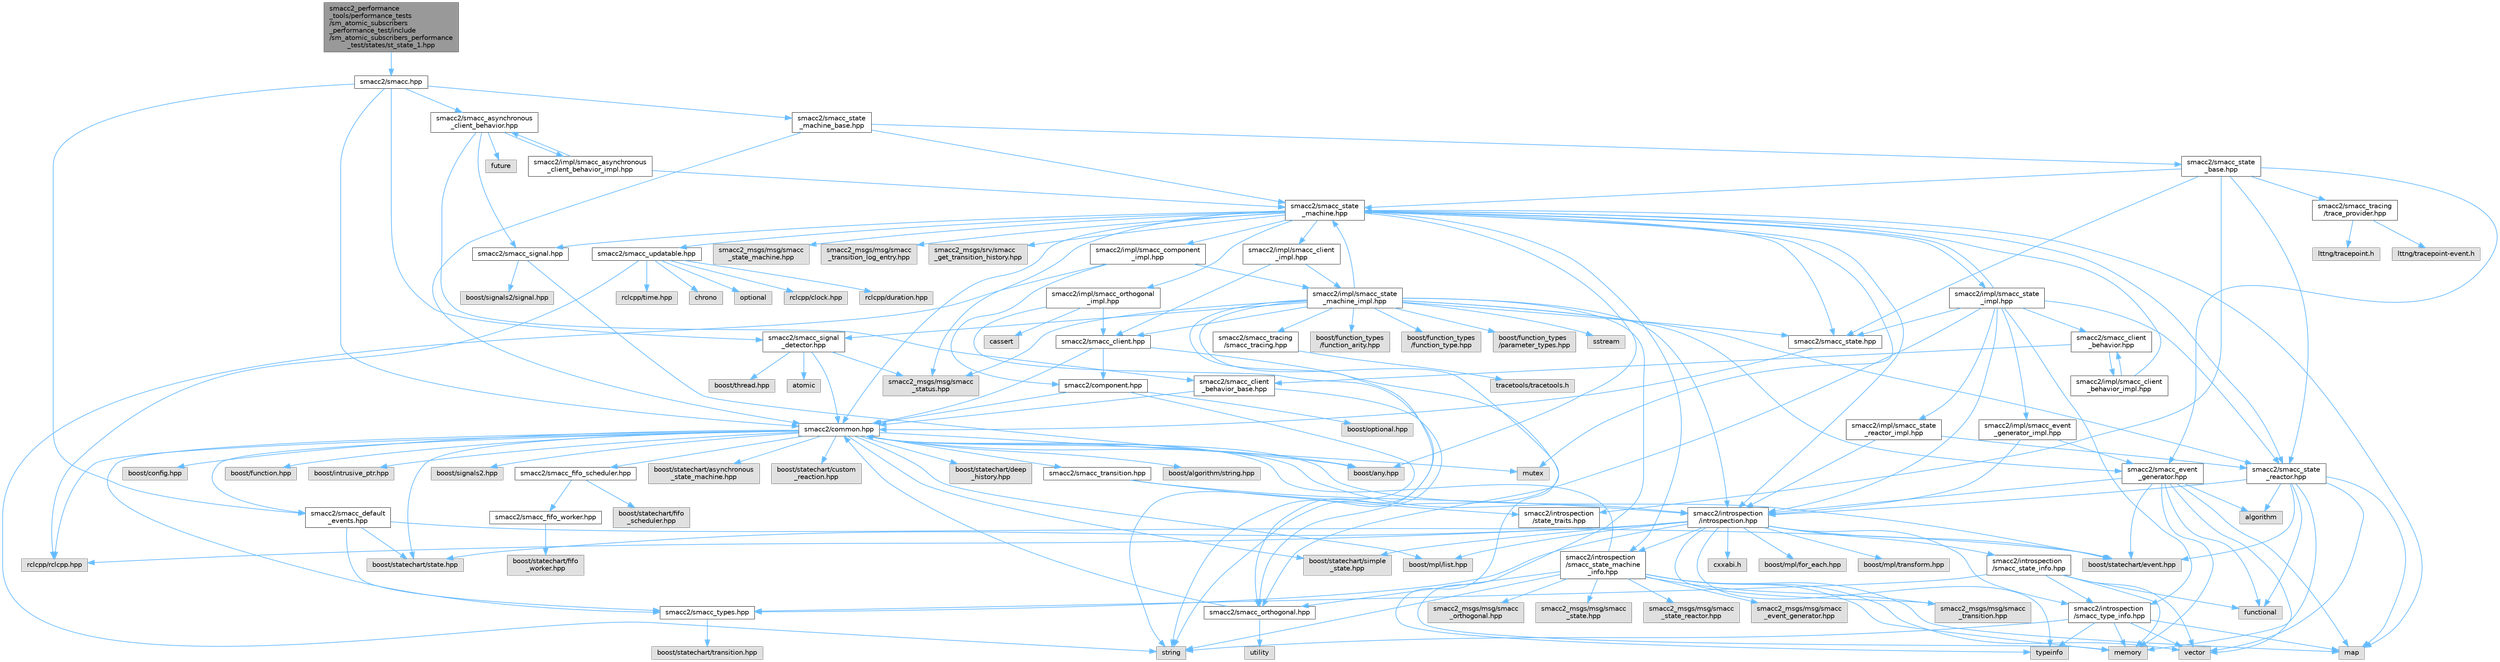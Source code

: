 digraph "smacc2_performance_tools/performance_tests/sm_atomic_subscribers_performance_test/include/sm_atomic_subscribers_performance_test/states/st_state_1.hpp"
{
 // LATEX_PDF_SIZE
  bgcolor="transparent";
  edge [fontname=Helvetica,fontsize=10,labelfontname=Helvetica,labelfontsize=10];
  node [fontname=Helvetica,fontsize=10,shape=box,height=0.2,width=0.4];
  Node1 [label="smacc2_performance\l_tools/performance_tests\l/sm_atomic_subscribers\l_performance_test/include\l/sm_atomic_subscribers_performance\l_test/states/st_state_1.hpp",height=0.2,width=0.4,color="gray40", fillcolor="grey60", style="filled", fontcolor="black",tooltip=" "];
  Node1 -> Node2 [color="steelblue1",style="solid"];
  Node2 [label="smacc2/smacc.hpp",height=0.2,width=0.4,color="grey40", fillcolor="white", style="filled",URL="$smacc_8hpp.html",tooltip=" "];
  Node2 -> Node3 [color="steelblue1",style="solid"];
  Node3 [label="smacc2/common.hpp",height=0.2,width=0.4,color="grey40", fillcolor="white", style="filled",URL="$include_2smacc2_2common_8hpp.html",tooltip=" "];
  Node3 -> Node4 [color="steelblue1",style="solid"];
  Node4 [label="boost/statechart/asynchronous\l_state_machine.hpp",height=0.2,width=0.4,color="grey60", fillcolor="#E0E0E0", style="filled",tooltip=" "];
  Node3 -> Node5 [color="steelblue1",style="solid"];
  Node5 [label="boost/statechart/custom\l_reaction.hpp",height=0.2,width=0.4,color="grey60", fillcolor="#E0E0E0", style="filled",tooltip=" "];
  Node3 -> Node6 [color="steelblue1",style="solid"];
  Node6 [label="boost/statechart/deep\l_history.hpp",height=0.2,width=0.4,color="grey60", fillcolor="#E0E0E0", style="filled",tooltip=" "];
  Node3 -> Node7 [color="steelblue1",style="solid"];
  Node7 [label="boost/statechart/event.hpp",height=0.2,width=0.4,color="grey60", fillcolor="#E0E0E0", style="filled",tooltip=" "];
  Node3 -> Node8 [color="steelblue1",style="solid"];
  Node8 [label="boost/statechart/simple\l_state.hpp",height=0.2,width=0.4,color="grey60", fillcolor="#E0E0E0", style="filled",tooltip=" "];
  Node3 -> Node9 [color="steelblue1",style="solid"];
  Node9 [label="boost/statechart/state.hpp",height=0.2,width=0.4,color="grey60", fillcolor="#E0E0E0", style="filled",tooltip=" "];
  Node3 -> Node10 [color="steelblue1",style="solid"];
  Node10 [label="boost/algorithm/string.hpp",height=0.2,width=0.4,color="grey60", fillcolor="#E0E0E0", style="filled",tooltip=" "];
  Node3 -> Node11 [color="steelblue1",style="solid"];
  Node11 [label="boost/any.hpp",height=0.2,width=0.4,color="grey60", fillcolor="#E0E0E0", style="filled",tooltip=" "];
  Node3 -> Node12 [color="steelblue1",style="solid"];
  Node12 [label="boost/config.hpp",height=0.2,width=0.4,color="grey60", fillcolor="#E0E0E0", style="filled",tooltip=" "];
  Node3 -> Node13 [color="steelblue1",style="solid"];
  Node13 [label="boost/function.hpp",height=0.2,width=0.4,color="grey60", fillcolor="#E0E0E0", style="filled",tooltip=" "];
  Node3 -> Node14 [color="steelblue1",style="solid"];
  Node14 [label="boost/intrusive_ptr.hpp",height=0.2,width=0.4,color="grey60", fillcolor="#E0E0E0", style="filled",tooltip=" "];
  Node3 -> Node15 [color="steelblue1",style="solid"];
  Node15 [label="boost/mpl/list.hpp",height=0.2,width=0.4,color="grey60", fillcolor="#E0E0E0", style="filled",tooltip=" "];
  Node3 -> Node16 [color="steelblue1",style="solid"];
  Node16 [label="boost/signals2.hpp",height=0.2,width=0.4,color="grey60", fillcolor="#E0E0E0", style="filled",tooltip=" "];
  Node3 -> Node17 [color="steelblue1",style="solid"];
  Node17 [label="mutex",height=0.2,width=0.4,color="grey60", fillcolor="#E0E0E0", style="filled",tooltip=" "];
  Node3 -> Node18 [color="steelblue1",style="solid"];
  Node18 [label="rclcpp/rclcpp.hpp",height=0.2,width=0.4,color="grey60", fillcolor="#E0E0E0", style="filled",tooltip=" "];
  Node3 -> Node19 [color="steelblue1",style="solid"];
  Node19 [label="smacc2/introspection\l/introspection.hpp",height=0.2,width=0.4,color="grey40", fillcolor="white", style="filled",URL="$introspection_8hpp.html",tooltip=" "];
  Node19 -> Node7 [color="steelblue1",style="solid"];
  Node19 -> Node8 [color="steelblue1",style="solid"];
  Node19 -> Node9 [color="steelblue1",style="solid"];
  Node19 -> Node20 [color="steelblue1",style="solid"];
  Node20 [label="boost/mpl/for_each.hpp",height=0.2,width=0.4,color="grey60", fillcolor="#E0E0E0", style="filled",tooltip=" "];
  Node19 -> Node15 [color="steelblue1",style="solid"];
  Node19 -> Node21 [color="steelblue1",style="solid"];
  Node21 [label="boost/mpl/transform.hpp",height=0.2,width=0.4,color="grey60", fillcolor="#E0E0E0", style="filled",tooltip=" "];
  Node19 -> Node18 [color="steelblue1",style="solid"];
  Node19 -> Node22 [color="steelblue1",style="solid"];
  Node22 [label="typeinfo",height=0.2,width=0.4,color="grey60", fillcolor="#E0E0E0", style="filled",tooltip=" "];
  Node19 -> Node23 [color="steelblue1",style="solid"];
  Node23 [label="smacc2/introspection\l/smacc_state_info.hpp",height=0.2,width=0.4,color="grey40", fillcolor="white", style="filled",URL="$smacc__state__info_8hpp.html",tooltip=" "];
  Node23 -> Node24 [color="steelblue1",style="solid"];
  Node24 [label="functional",height=0.2,width=0.4,color="grey60", fillcolor="#E0E0E0", style="filled",tooltip=" "];
  Node23 -> Node25 [color="steelblue1",style="solid"];
  Node25 [label="memory",height=0.2,width=0.4,color="grey60", fillcolor="#E0E0E0", style="filled",tooltip=" "];
  Node23 -> Node26 [color="steelblue1",style="solid"];
  Node26 [label="smacc2/introspection\l/smacc_type_info.hpp",height=0.2,width=0.4,color="grey40", fillcolor="white", style="filled",URL="$smacc__type__info_8hpp.html",tooltip=" "];
  Node26 -> Node27 [color="steelblue1",style="solid"];
  Node27 [label="map",height=0.2,width=0.4,color="grey60", fillcolor="#E0E0E0", style="filled",tooltip=" "];
  Node26 -> Node25 [color="steelblue1",style="solid"];
  Node26 -> Node28 [color="steelblue1",style="solid"];
  Node28 [label="string",height=0.2,width=0.4,color="grey60", fillcolor="#E0E0E0", style="filled",tooltip=" "];
  Node26 -> Node22 [color="steelblue1",style="solid"];
  Node26 -> Node29 [color="steelblue1",style="solid"];
  Node29 [label="vector",height=0.2,width=0.4,color="grey60", fillcolor="#E0E0E0", style="filled",tooltip=" "];
  Node23 -> Node30 [color="steelblue1",style="solid"];
  Node30 [label="smacc2/smacc_types.hpp",height=0.2,width=0.4,color="grey40", fillcolor="white", style="filled",URL="$smacc__types_8hpp.html",tooltip=" "];
  Node30 -> Node31 [color="steelblue1",style="solid"];
  Node31 [label="boost/statechart/transition.hpp",height=0.2,width=0.4,color="grey60", fillcolor="#E0E0E0", style="filled",tooltip=" "];
  Node23 -> Node29 [color="steelblue1",style="solid"];
  Node19 -> Node26 [color="steelblue1",style="solid"];
  Node19 -> Node30 [color="steelblue1",style="solid"];
  Node19 -> Node32 [color="steelblue1",style="solid"];
  Node32 [label="cxxabi.h",height=0.2,width=0.4,color="grey60", fillcolor="#E0E0E0", style="filled",tooltip=" "];
  Node19 -> Node33 [color="steelblue1",style="solid"];
  Node33 [label="smacc2_msgs/msg/smacc\l_transition.hpp",height=0.2,width=0.4,color="grey60", fillcolor="#E0E0E0", style="filled",tooltip=" "];
  Node19 -> Node34 [color="steelblue1",style="solid"];
  Node34 [label="smacc2/introspection\l/smacc_state_machine\l_info.hpp",height=0.2,width=0.4,color="grey40", fillcolor="white", style="filled",URL="$smacc__state__machine__info_8hpp.html",tooltip=" "];
  Node34 -> Node27 [color="steelblue1",style="solid"];
  Node34 -> Node25 [color="steelblue1",style="solid"];
  Node34 -> Node28 [color="steelblue1",style="solid"];
  Node34 -> Node29 [color="steelblue1",style="solid"];
  Node34 -> Node3 [color="steelblue1",style="solid"];
  Node34 -> Node35 [color="steelblue1",style="solid"];
  Node35 [label="smacc2/smacc_orthogonal.hpp",height=0.2,width=0.4,color="grey40", fillcolor="white", style="filled",URL="$smacc__orthogonal_8hpp.html",tooltip=" "];
  Node35 -> Node3 [color="steelblue1",style="solid"];
  Node35 -> Node36 [color="steelblue1",style="solid"];
  Node36 [label="utility",height=0.2,width=0.4,color="grey60", fillcolor="#E0E0E0", style="filled",tooltip=" "];
  Node34 -> Node37 [color="steelblue1",style="solid"];
  Node37 [label="smacc2_msgs/msg/smacc\l_event_generator.hpp",height=0.2,width=0.4,color="grey60", fillcolor="#E0E0E0", style="filled",tooltip=" "];
  Node34 -> Node38 [color="steelblue1",style="solid"];
  Node38 [label="smacc2_msgs/msg/smacc\l_orthogonal.hpp",height=0.2,width=0.4,color="grey60", fillcolor="#E0E0E0", style="filled",tooltip=" "];
  Node34 -> Node39 [color="steelblue1",style="solid"];
  Node39 [label="smacc2_msgs/msg/smacc\l_state.hpp",height=0.2,width=0.4,color="grey60", fillcolor="#E0E0E0", style="filled",tooltip=" "];
  Node34 -> Node40 [color="steelblue1",style="solid"];
  Node40 [label="smacc2_msgs/msg/smacc\l_state_reactor.hpp",height=0.2,width=0.4,color="grey60", fillcolor="#E0E0E0", style="filled",tooltip=" "];
  Node34 -> Node33 [color="steelblue1",style="solid"];
  Node3 -> Node41 [color="steelblue1",style="solid"];
  Node41 [label="smacc2/smacc_fifo_scheduler.hpp",height=0.2,width=0.4,color="grey40", fillcolor="white", style="filled",URL="$smacc__fifo__scheduler_8hpp.html",tooltip=" "];
  Node41 -> Node42 [color="steelblue1",style="solid"];
  Node42 [label="boost/statechart/fifo\l_scheduler.hpp",height=0.2,width=0.4,color="grey60", fillcolor="#E0E0E0", style="filled",tooltip=" "];
  Node41 -> Node43 [color="steelblue1",style="solid"];
  Node43 [label="smacc2/smacc_fifo_worker.hpp",height=0.2,width=0.4,color="grey40", fillcolor="white", style="filled",URL="$smacc__fifo__worker_8hpp.html",tooltip=" "];
  Node43 -> Node44 [color="steelblue1",style="solid"];
  Node44 [label="boost/statechart/fifo\l_worker.hpp",height=0.2,width=0.4,color="grey60", fillcolor="#E0E0E0", style="filled",tooltip=" "];
  Node3 -> Node30 [color="steelblue1",style="solid"];
  Node3 -> Node45 [color="steelblue1",style="solid"];
  Node45 [label="smacc2/smacc_default\l_events.hpp",height=0.2,width=0.4,color="grey40", fillcolor="white", style="filled",URL="$smacc__default__events_8hpp.html",tooltip=" "];
  Node45 -> Node30 [color="steelblue1",style="solid"];
  Node45 -> Node7 [color="steelblue1",style="solid"];
  Node45 -> Node9 [color="steelblue1",style="solid"];
  Node3 -> Node46 [color="steelblue1",style="solid"];
  Node46 [label="smacc2/smacc_transition.hpp",height=0.2,width=0.4,color="grey40", fillcolor="white", style="filled",URL="$smacc__transition_8hpp.html",tooltip=" "];
  Node46 -> Node19 [color="steelblue1",style="solid"];
  Node46 -> Node47 [color="steelblue1",style="solid"];
  Node47 [label="smacc2/introspection\l/state_traits.hpp",height=0.2,width=0.4,color="grey40", fillcolor="white", style="filled",URL="$state__traits_8hpp.html",tooltip=" "];
  Node2 -> Node48 [color="steelblue1",style="solid"];
  Node48 [label="smacc2/smacc_asynchronous\l_client_behavior.hpp",height=0.2,width=0.4,color="grey40", fillcolor="white", style="filled",URL="$smacc__asynchronous__client__behavior_8hpp.html",tooltip=" "];
  Node48 -> Node49 [color="steelblue1",style="solid"];
  Node49 [label="future",height=0.2,width=0.4,color="grey60", fillcolor="#E0E0E0", style="filled",tooltip=" "];
  Node48 -> Node50 [color="steelblue1",style="solid"];
  Node50 [label="smacc2/smacc_client\l_behavior_base.hpp",height=0.2,width=0.4,color="grey40", fillcolor="white", style="filled",URL="$smacc__client__behavior__base_8hpp.html",tooltip=" "];
  Node50 -> Node28 [color="steelblue1",style="solid"];
  Node50 -> Node3 [color="steelblue1",style="solid"];
  Node48 -> Node51 [color="steelblue1",style="solid"];
  Node51 [label="smacc2/smacc_signal.hpp",height=0.2,width=0.4,color="grey40", fillcolor="white", style="filled",URL="$smacc__signal_8hpp.html",tooltip=" "];
  Node51 -> Node11 [color="steelblue1",style="solid"];
  Node51 -> Node52 [color="steelblue1",style="solid"];
  Node52 [label="boost/signals2/signal.hpp",height=0.2,width=0.4,color="grey60", fillcolor="#E0E0E0", style="filled",tooltip=" "];
  Node48 -> Node53 [color="steelblue1",style="solid"];
  Node53 [label="smacc2/impl/smacc_asynchronous\l_client_behavior_impl.hpp",height=0.2,width=0.4,color="grey40", fillcolor="white", style="filled",URL="$smacc__asynchronous__client__behavior__impl_8hpp.html",tooltip=" "];
  Node53 -> Node48 [color="steelblue1",style="solid"];
  Node53 -> Node54 [color="steelblue1",style="solid"];
  Node54 [label="smacc2/smacc_state\l_machine.hpp",height=0.2,width=0.4,color="grey40", fillcolor="white", style="filled",URL="$smacc__state__machine_8hpp.html",tooltip=" "];
  Node54 -> Node11 [color="steelblue1",style="solid"];
  Node54 -> Node27 [color="steelblue1",style="solid"];
  Node54 -> Node17 [color="steelblue1",style="solid"];
  Node54 -> Node3 [color="steelblue1",style="solid"];
  Node54 -> Node19 [color="steelblue1",style="solid"];
  Node54 -> Node34 [color="steelblue1",style="solid"];
  Node54 -> Node51 [color="steelblue1",style="solid"];
  Node54 -> Node55 [color="steelblue1",style="solid"];
  Node55 [label="smacc2/smacc_updatable.hpp",height=0.2,width=0.4,color="grey40", fillcolor="white", style="filled",URL="$smacc__updatable_8hpp.html",tooltip=" "];
  Node55 -> Node56 [color="steelblue1",style="solid"];
  Node56 [label="chrono",height=0.2,width=0.4,color="grey60", fillcolor="#E0E0E0", style="filled",tooltip=" "];
  Node55 -> Node57 [color="steelblue1",style="solid"];
  Node57 [label="optional",height=0.2,width=0.4,color="grey60", fillcolor="#E0E0E0", style="filled",tooltip=" "];
  Node55 -> Node58 [color="steelblue1",style="solid"];
  Node58 [label="rclcpp/clock.hpp",height=0.2,width=0.4,color="grey60", fillcolor="#E0E0E0", style="filled",tooltip=" "];
  Node55 -> Node59 [color="steelblue1",style="solid"];
  Node59 [label="rclcpp/duration.hpp",height=0.2,width=0.4,color="grey60", fillcolor="#E0E0E0", style="filled",tooltip=" "];
  Node55 -> Node18 [color="steelblue1",style="solid"];
  Node55 -> Node60 [color="steelblue1",style="solid"];
  Node60 [label="rclcpp/time.hpp",height=0.2,width=0.4,color="grey60", fillcolor="#E0E0E0", style="filled",tooltip=" "];
  Node54 -> Node61 [color="steelblue1",style="solid"];
  Node61 [label="smacc2_msgs/msg/smacc\l_state_machine.hpp",height=0.2,width=0.4,color="grey60", fillcolor="#E0E0E0", style="filled",tooltip=" "];
  Node54 -> Node62 [color="steelblue1",style="solid"];
  Node62 [label="smacc2_msgs/msg/smacc\l_status.hpp",height=0.2,width=0.4,color="grey60", fillcolor="#E0E0E0", style="filled",tooltip=" "];
  Node54 -> Node63 [color="steelblue1",style="solid"];
  Node63 [label="smacc2_msgs/msg/smacc\l_transition_log_entry.hpp",height=0.2,width=0.4,color="grey60", fillcolor="#E0E0E0", style="filled",tooltip=" "];
  Node54 -> Node64 [color="steelblue1",style="solid"];
  Node64 [label="smacc2_msgs/srv/smacc\l_get_transition_history.hpp",height=0.2,width=0.4,color="grey60", fillcolor="#E0E0E0", style="filled",tooltip=" "];
  Node54 -> Node65 [color="steelblue1",style="solid"];
  Node65 [label="smacc2/smacc_state.hpp",height=0.2,width=0.4,color="grey40", fillcolor="white", style="filled",URL="$smacc__state_8hpp.html",tooltip=" "];
  Node65 -> Node3 [color="steelblue1",style="solid"];
  Node54 -> Node66 [color="steelblue1",style="solid"];
  Node66 [label="smacc2/smacc_state\l_reactor.hpp",height=0.2,width=0.4,color="grey40", fillcolor="white", style="filled",URL="$smacc__state__reactor_8hpp.html",tooltip=" "];
  Node66 -> Node67 [color="steelblue1",style="solid"];
  Node67 [label="algorithm",height=0.2,width=0.4,color="grey60", fillcolor="#E0E0E0", style="filled",tooltip=" "];
  Node66 -> Node7 [color="steelblue1",style="solid"];
  Node66 -> Node24 [color="steelblue1",style="solid"];
  Node66 -> Node27 [color="steelblue1",style="solid"];
  Node66 -> Node25 [color="steelblue1",style="solid"];
  Node66 -> Node19 [color="steelblue1",style="solid"];
  Node66 -> Node29 [color="steelblue1",style="solid"];
  Node54 -> Node68 [color="steelblue1",style="solid"];
  Node68 [label="smacc2/impl/smacc_client\l_impl.hpp",height=0.2,width=0.4,color="grey40", fillcolor="white", style="filled",URL="$smacc__client__impl_8hpp.html",tooltip=" "];
  Node68 -> Node69 [color="steelblue1",style="solid"];
  Node69 [label="smacc2/impl/smacc_state\l_machine_impl.hpp",height=0.2,width=0.4,color="grey40", fillcolor="white", style="filled",URL="$smacc__state__machine__impl_8hpp.html",tooltip=" "];
  Node69 -> Node25 [color="steelblue1",style="solid"];
  Node69 -> Node70 [color="steelblue1",style="solid"];
  Node70 [label="sstream",height=0.2,width=0.4,color="grey60", fillcolor="#E0E0E0", style="filled",tooltip=" "];
  Node69 -> Node28 [color="steelblue1",style="solid"];
  Node69 -> Node19 [color="steelblue1",style="solid"];
  Node69 -> Node71 [color="steelblue1",style="solid"];
  Node71 [label="smacc2/smacc_client.hpp",height=0.2,width=0.4,color="grey40", fillcolor="white", style="filled",URL="$smacc__client_8hpp.html",tooltip=" "];
  Node71 -> Node3 [color="steelblue1",style="solid"];
  Node71 -> Node72 [color="steelblue1",style="solid"];
  Node72 [label="smacc2/component.hpp",height=0.2,width=0.4,color="grey40", fillcolor="white", style="filled",URL="$component_8hpp.html",tooltip=" "];
  Node72 -> Node28 [color="steelblue1",style="solid"];
  Node72 -> Node73 [color="steelblue1",style="solid"];
  Node73 [label="boost/optional.hpp",height=0.2,width=0.4,color="grey60", fillcolor="#E0E0E0", style="filled",tooltip=" "];
  Node72 -> Node3 [color="steelblue1",style="solid"];
  Node71 -> Node22 [color="steelblue1",style="solid"];
  Node69 -> Node74 [color="steelblue1",style="solid"];
  Node74 [label="smacc2/smacc_event\l_generator.hpp",height=0.2,width=0.4,color="grey40", fillcolor="white", style="filled",URL="$smacc__event__generator_8hpp.html",tooltip=" "];
  Node74 -> Node67 [color="steelblue1",style="solid"];
  Node74 -> Node7 [color="steelblue1",style="solid"];
  Node74 -> Node24 [color="steelblue1",style="solid"];
  Node74 -> Node27 [color="steelblue1",style="solid"];
  Node74 -> Node25 [color="steelblue1",style="solid"];
  Node74 -> Node19 [color="steelblue1",style="solid"];
  Node74 -> Node29 [color="steelblue1",style="solid"];
  Node69 -> Node35 [color="steelblue1",style="solid"];
  Node69 -> Node75 [color="steelblue1",style="solid"];
  Node75 [label="smacc2/smacc_signal\l_detector.hpp",height=0.2,width=0.4,color="grey40", fillcolor="white", style="filled",URL="$smacc__signal__detector_8hpp.html",tooltip=" "];
  Node75 -> Node76 [color="steelblue1",style="solid"];
  Node76 [label="atomic",height=0.2,width=0.4,color="grey60", fillcolor="#E0E0E0", style="filled",tooltip=" "];
  Node75 -> Node77 [color="steelblue1",style="solid"];
  Node77 [label="boost/thread.hpp",height=0.2,width=0.4,color="grey60", fillcolor="#E0E0E0", style="filled",tooltip=" "];
  Node75 -> Node3 [color="steelblue1",style="solid"];
  Node75 -> Node62 [color="steelblue1",style="solid"];
  Node69 -> Node65 [color="steelblue1",style="solid"];
  Node69 -> Node54 [color="steelblue1",style="solid"];
  Node69 -> Node66 [color="steelblue1",style="solid"];
  Node69 -> Node78 [color="steelblue1",style="solid"];
  Node78 [label="boost/function_types\l/function_arity.hpp",height=0.2,width=0.4,color="grey60", fillcolor="#E0E0E0", style="filled",tooltip=" "];
  Node69 -> Node79 [color="steelblue1",style="solid"];
  Node79 [label="boost/function_types\l/function_type.hpp",height=0.2,width=0.4,color="grey60", fillcolor="#E0E0E0", style="filled",tooltip=" "];
  Node69 -> Node80 [color="steelblue1",style="solid"];
  Node80 [label="boost/function_types\l/parameter_types.hpp",height=0.2,width=0.4,color="grey60", fillcolor="#E0E0E0", style="filled",tooltip=" "];
  Node69 -> Node81 [color="steelblue1",style="solid"];
  Node81 [label="smacc2/smacc_tracing\l/smacc_tracing.hpp",height=0.2,width=0.4,color="grey40", fillcolor="white", style="filled",URL="$smacc__tracing_8hpp.html",tooltip=" "];
  Node81 -> Node82 [color="steelblue1",style="solid"];
  Node82 [label="tracetools/tracetools.h",height=0.2,width=0.4,color="grey60", fillcolor="#E0E0E0", style="filled",tooltip=" "];
  Node69 -> Node62 [color="steelblue1",style="solid"];
  Node68 -> Node71 [color="steelblue1",style="solid"];
  Node54 -> Node83 [color="steelblue1",style="solid"];
  Node83 [label="smacc2/impl/smacc_component\l_impl.hpp",height=0.2,width=0.4,color="grey40", fillcolor="white", style="filled",URL="$smacc__component__impl_8hpp.html",tooltip=" "];
  Node83 -> Node28 [color="steelblue1",style="solid"];
  Node83 -> Node72 [color="steelblue1",style="solid"];
  Node83 -> Node69 [color="steelblue1",style="solid"];
  Node54 -> Node84 [color="steelblue1",style="solid"];
  Node84 [label="smacc2/impl/smacc_orthogonal\l_impl.hpp",height=0.2,width=0.4,color="grey40", fillcolor="white", style="filled",URL="$smacc__orthogonal__impl_8hpp.html",tooltip=" "];
  Node84 -> Node85 [color="steelblue1",style="solid"];
  Node85 [label="cassert",height=0.2,width=0.4,color="grey60", fillcolor="#E0E0E0", style="filled",tooltip=" "];
  Node84 -> Node71 [color="steelblue1",style="solid"];
  Node84 -> Node35 [color="steelblue1",style="solid"];
  Node54 -> Node86 [color="steelblue1",style="solid"];
  Node86 [label="smacc2/impl/smacc_state\l_impl.hpp",height=0.2,width=0.4,color="grey40", fillcolor="white", style="filled",URL="$smacc__state__impl_8hpp.html",tooltip=" "];
  Node86 -> Node19 [color="steelblue1",style="solid"];
  Node86 -> Node87 [color="steelblue1",style="solid"];
  Node87 [label="smacc2/smacc_client\l_behavior.hpp",height=0.2,width=0.4,color="grey40", fillcolor="white", style="filled",URL="$smacc__client__behavior_8hpp.html",tooltip=" "];
  Node87 -> Node50 [color="steelblue1",style="solid"];
  Node87 -> Node88 [color="steelblue1",style="solid"];
  Node88 [label="smacc2/impl/smacc_client\l_behavior_impl.hpp",height=0.2,width=0.4,color="grey40", fillcolor="white", style="filled",URL="$smacc__client__behavior__impl_8hpp.html",tooltip=" "];
  Node88 -> Node87 [color="steelblue1",style="solid"];
  Node88 -> Node54 [color="steelblue1",style="solid"];
  Node86 -> Node35 [color="steelblue1",style="solid"];
  Node86 -> Node65 [color="steelblue1",style="solid"];
  Node86 -> Node66 [color="steelblue1",style="solid"];
  Node86 -> Node26 [color="steelblue1",style="solid"];
  Node86 -> Node54 [color="steelblue1",style="solid"];
  Node86 -> Node89 [color="steelblue1",style="solid"];
  Node89 [label="smacc2/impl/smacc_event\l_generator_impl.hpp",height=0.2,width=0.4,color="grey40", fillcolor="white", style="filled",URL="$smacc__event__generator__impl_8hpp.html",tooltip=" "];
  Node89 -> Node19 [color="steelblue1",style="solid"];
  Node89 -> Node74 [color="steelblue1",style="solid"];
  Node86 -> Node90 [color="steelblue1",style="solid"];
  Node90 [label="smacc2/impl/smacc_state\l_reactor_impl.hpp",height=0.2,width=0.4,color="grey40", fillcolor="white", style="filled",URL="$smacc__state__reactor__impl_8hpp.html",tooltip=" "];
  Node90 -> Node19 [color="steelblue1",style="solid"];
  Node90 -> Node66 [color="steelblue1",style="solid"];
  Node2 -> Node45 [color="steelblue1",style="solid"];
  Node2 -> Node75 [color="steelblue1",style="solid"];
  Node2 -> Node91 [color="steelblue1",style="solid"];
  Node91 [label="smacc2/smacc_state\l_machine_base.hpp",height=0.2,width=0.4,color="grey40", fillcolor="white", style="filled",URL="$smacc__state__machine__base_8hpp.html",tooltip=" "];
  Node91 -> Node3 [color="steelblue1",style="solid"];
  Node91 -> Node92 [color="steelblue1",style="solid"];
  Node92 [label="smacc2/smacc_state\l_base.hpp",height=0.2,width=0.4,color="grey40", fillcolor="white", style="filled",URL="$smacc__state__base_8hpp.html",tooltip=" "];
  Node92 -> Node47 [color="steelblue1",style="solid"];
  Node92 -> Node74 [color="steelblue1",style="solid"];
  Node92 -> Node65 [color="steelblue1",style="solid"];
  Node92 -> Node54 [color="steelblue1",style="solid"];
  Node92 -> Node66 [color="steelblue1",style="solid"];
  Node92 -> Node93 [color="steelblue1",style="solid"];
  Node93 [label="smacc2/smacc_tracing\l/trace_provider.hpp",height=0.2,width=0.4,color="grey40", fillcolor="white", style="filled",URL="$trace__provider_8hpp.html",tooltip=" "];
  Node93 -> Node94 [color="steelblue1",style="solid"];
  Node94 [label="lttng/tracepoint.h",height=0.2,width=0.4,color="grey60", fillcolor="#E0E0E0", style="filled",tooltip=" "];
  Node93 -> Node95 [color="steelblue1",style="solid"];
  Node95 [label="lttng/tracepoint-event.h",height=0.2,width=0.4,color="grey60", fillcolor="#E0E0E0", style="filled",tooltip=" "];
  Node91 -> Node54 [color="steelblue1",style="solid"];
}
